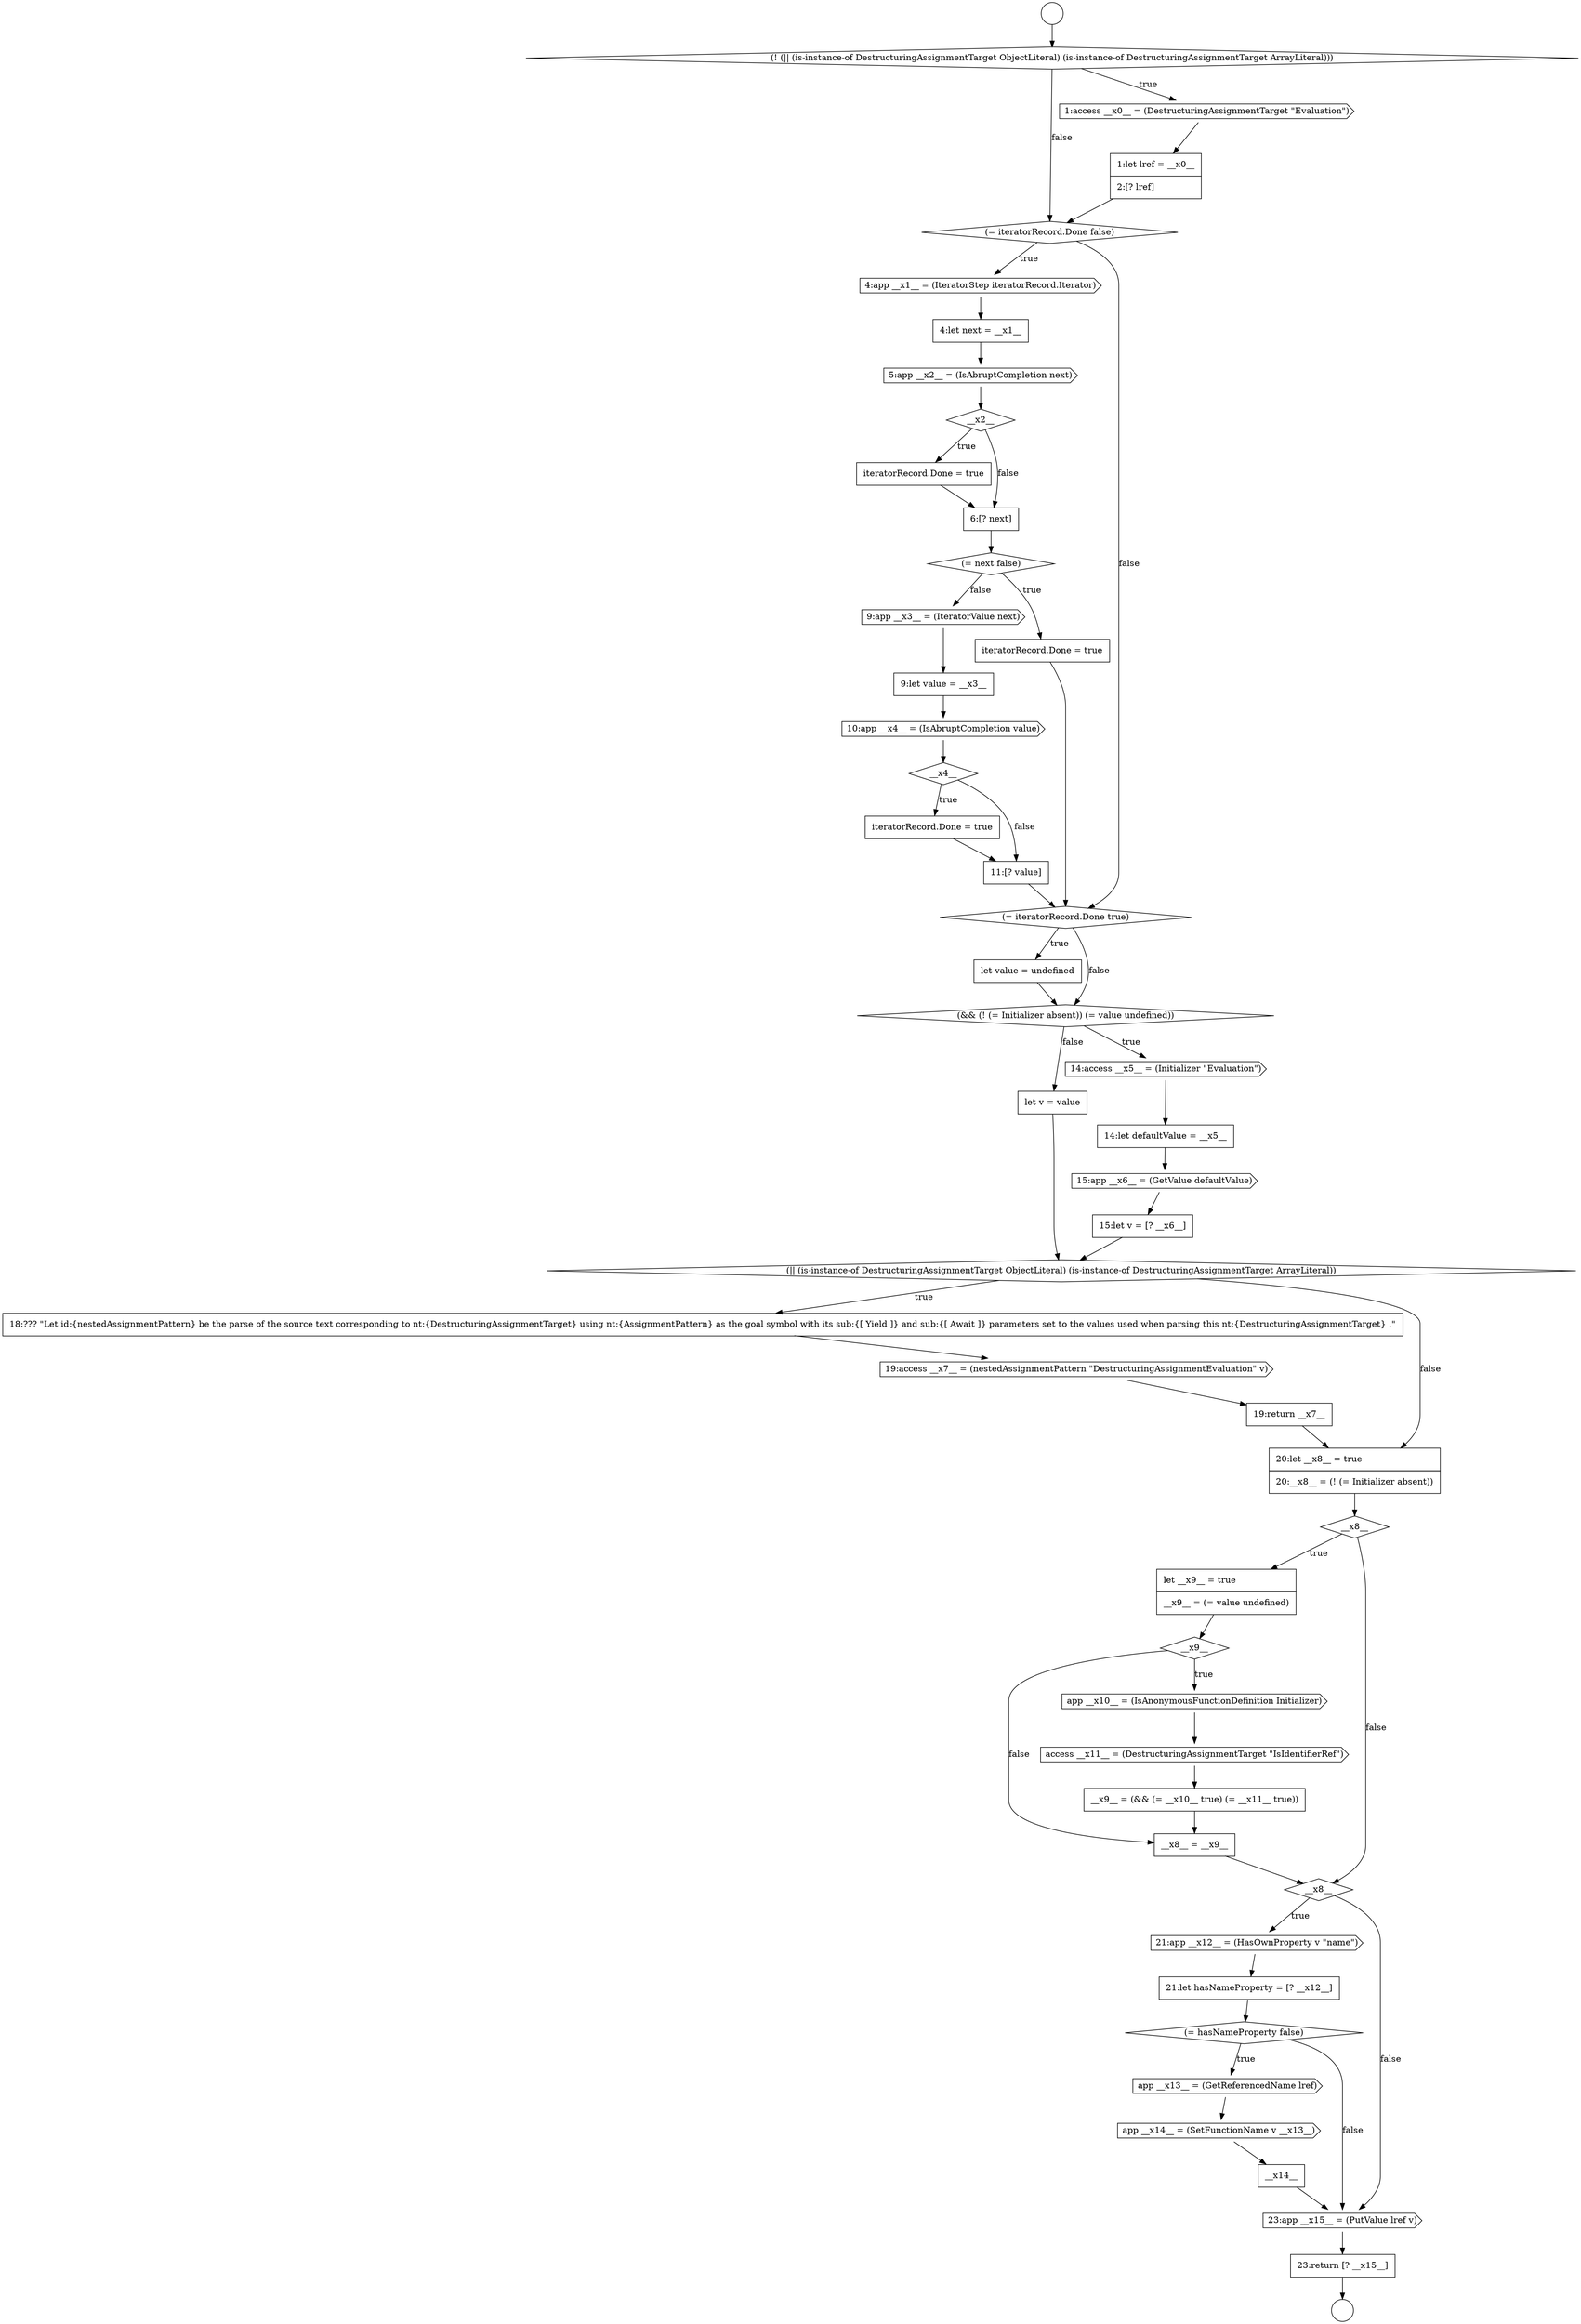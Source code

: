 digraph {
  node0 [shape=circle label=" " color="black" fillcolor="white" style=filled]
  node5 [shape=diamond, label=<<font color="black">(= iteratorRecord.Done false)</font>> color="black" fillcolor="white" style=filled]
  node10 [shape=none, margin=0, label=<<font color="black">
    <table border="0" cellborder="1" cellspacing="0" cellpadding="10">
      <tr><td align="left">iteratorRecord.Done = true</td></tr>
    </table>
  </font>> color="black" fillcolor="white" style=filled]
  node14 [shape=cds, label=<<font color="black">9:app __x3__ = (IteratorValue next)</font>> color="black" fillcolor="white" style=filled]
  node1 [shape=circle label=" " color="black" fillcolor="white" style=filled]
  node6 [shape=cds, label=<<font color="black">4:app __x1__ = (IteratorStep iteratorRecord.Iterator)</font>> color="black" fillcolor="white" style=filled]
  node9 [shape=diamond, label=<<font color="black">__x2__</font>> color="black" fillcolor="white" style=filled]
  node2 [shape=diamond, label=<<font color="black">(! (|| (is-instance-of DestructuringAssignmentTarget ObjectLiteral) (is-instance-of DestructuringAssignmentTarget ArrayLiteral)))</font>> color="black" fillcolor="white" style=filled]
  node12 [shape=diamond, label=<<font color="black">(= next false)</font>> color="black" fillcolor="white" style=filled]
  node8 [shape=cds, label=<<font color="black">5:app __x2__ = (IsAbruptCompletion next)</font>> color="black" fillcolor="white" style=filled]
  node4 [shape=none, margin=0, label=<<font color="black">
    <table border="0" cellborder="1" cellspacing="0" cellpadding="10">
      <tr><td align="left">1:let lref = __x0__</td></tr>
      <tr><td align="left">2:[? lref]</td></tr>
    </table>
  </font>> color="black" fillcolor="white" style=filled]
  node42 [shape=none, margin=0, label=<<font color="black">
    <table border="0" cellborder="1" cellspacing="0" cellpadding="10">
      <tr><td align="left">21:let hasNameProperty = [? __x12__]</td></tr>
    </table>
  </font>> color="black" fillcolor="white" style=filled]
  node24 [shape=none, margin=0, label=<<font color="black">
    <table border="0" cellborder="1" cellspacing="0" cellpadding="10">
      <tr><td align="left">14:let defaultValue = __x5__</td></tr>
    </table>
  </font>> color="black" fillcolor="white" style=filled]
  node37 [shape=cds, label=<<font color="black">access __x11__ = (DestructuringAssignmentTarget &quot;IsIdentifierRef&quot;)</font>> color="black" fillcolor="white" style=filled]
  node25 [shape=cds, label=<<font color="black">15:app __x6__ = (GetValue defaultValue)</font>> color="black" fillcolor="white" style=filled]
  node20 [shape=diamond, label=<<font color="black">(= iteratorRecord.Done true)</font>> color="black" fillcolor="white" style=filled]
  node46 [shape=none, margin=0, label=<<font color="black">
    <table border="0" cellborder="1" cellspacing="0" cellpadding="10">
      <tr><td align="left">__x14__</td></tr>
    </table>
  </font>> color="black" fillcolor="white" style=filled]
  node29 [shape=none, margin=0, label=<<font color="black">
    <table border="0" cellborder="1" cellspacing="0" cellpadding="10">
      <tr><td align="left">18:??? &quot;Let id:{nestedAssignmentPattern} be the parse of the source text corresponding to nt:{DestructuringAssignmentTarget} using nt:{AssignmentPattern} as the goal symbol with its sub:{[ Yield ]} and sub:{[ Await ]} parameters set to the values used when parsing this nt:{DestructuringAssignmentTarget} .&quot;</td></tr>
    </table>
  </font>> color="black" fillcolor="white" style=filled]
  node21 [shape=none, margin=0, label=<<font color="black">
    <table border="0" cellborder="1" cellspacing="0" cellpadding="10">
      <tr><td align="left">let value = undefined</td></tr>
    </table>
  </font>> color="black" fillcolor="white" style=filled]
  node33 [shape=diamond, label=<<font color="black">__x8__</font>> color="black" fillcolor="white" style=filled]
  node28 [shape=diamond, label=<<font color="black">(|| (is-instance-of DestructuringAssignmentTarget ObjectLiteral) (is-instance-of DestructuringAssignmentTarget ArrayLiteral))</font>> color="black" fillcolor="white" style=filled]
  node38 [shape=none, margin=0, label=<<font color="black">
    <table border="0" cellborder="1" cellspacing="0" cellpadding="10">
      <tr><td align="left">__x9__ = (&amp;&amp; (= __x10__ true) (= __x11__ true))</td></tr>
    </table>
  </font>> color="black" fillcolor="white" style=filled]
  node13 [shape=none, margin=0, label=<<font color="black">
    <table border="0" cellborder="1" cellspacing="0" cellpadding="10">
      <tr><td align="left">iteratorRecord.Done = true</td></tr>
    </table>
  </font>> color="black" fillcolor="white" style=filled]
  node41 [shape=cds, label=<<font color="black">21:app __x12__ = (HasOwnProperty v &quot;name&quot;)</font>> color="black" fillcolor="white" style=filled]
  node45 [shape=cds, label=<<font color="black">app __x14__ = (SetFunctionName v __x13__)</font>> color="black" fillcolor="white" style=filled]
  node17 [shape=diamond, label=<<font color="black">__x4__</font>> color="black" fillcolor="white" style=filled]
  node32 [shape=none, margin=0, label=<<font color="black">
    <table border="0" cellborder="1" cellspacing="0" cellpadding="10">
      <tr><td align="left">20:let __x8__ = true</td></tr>
      <tr><td align="left">20:__x8__ = (! (= Initializer absent))</td></tr>
    </table>
  </font>> color="black" fillcolor="white" style=filled]
  node34 [shape=none, margin=0, label=<<font color="black">
    <table border="0" cellborder="1" cellspacing="0" cellpadding="10">
      <tr><td align="left">let __x9__ = true</td></tr>
      <tr><td align="left">__x9__ = (= value undefined)</td></tr>
    </table>
  </font>> color="black" fillcolor="white" style=filled]
  node22 [shape=diamond, label=<<font color="black">(&amp;&amp; (! (= Initializer absent)) (= value undefined))</font>> color="black" fillcolor="white" style=filled]
  node44 [shape=cds, label=<<font color="black">app __x13__ = (GetReferencedName lref)</font>> color="black" fillcolor="white" style=filled]
  node27 [shape=none, margin=0, label=<<font color="black">
    <table border="0" cellborder="1" cellspacing="0" cellpadding="10">
      <tr><td align="left">let v = value</td></tr>
    </table>
  </font>> color="black" fillcolor="white" style=filled]
  node7 [shape=none, margin=0, label=<<font color="black">
    <table border="0" cellborder="1" cellspacing="0" cellpadding="10">
      <tr><td align="left">4:let next = __x1__</td></tr>
    </table>
  </font>> color="black" fillcolor="white" style=filled]
  node39 [shape=none, margin=0, label=<<font color="black">
    <table border="0" cellborder="1" cellspacing="0" cellpadding="10">
      <tr><td align="left">__x8__ = __x9__</td></tr>
    </table>
  </font>> color="black" fillcolor="white" style=filled]
  node3 [shape=cds, label=<<font color="black">1:access __x0__ = (DestructuringAssignmentTarget &quot;Evaluation&quot;)</font>> color="black" fillcolor="white" style=filled]
  node35 [shape=diamond, label=<<font color="black">__x9__</font>> color="black" fillcolor="white" style=filled]
  node48 [shape=none, margin=0, label=<<font color="black">
    <table border="0" cellborder="1" cellspacing="0" cellpadding="10">
      <tr><td align="left">23:return [? __x15__]</td></tr>
    </table>
  </font>> color="black" fillcolor="white" style=filled]
  node18 [shape=none, margin=0, label=<<font color="black">
    <table border="0" cellborder="1" cellspacing="0" cellpadding="10">
      <tr><td align="left">iteratorRecord.Done = true</td></tr>
    </table>
  </font>> color="black" fillcolor="white" style=filled]
  node16 [shape=cds, label=<<font color="black">10:app __x4__ = (IsAbruptCompletion value)</font>> color="black" fillcolor="white" style=filled]
  node31 [shape=none, margin=0, label=<<font color="black">
    <table border="0" cellborder="1" cellspacing="0" cellpadding="10">
      <tr><td align="left">19:return __x7__</td></tr>
    </table>
  </font>> color="black" fillcolor="white" style=filled]
  node11 [shape=none, margin=0, label=<<font color="black">
    <table border="0" cellborder="1" cellspacing="0" cellpadding="10">
      <tr><td align="left">6:[? next]</td></tr>
    </table>
  </font>> color="black" fillcolor="white" style=filled]
  node43 [shape=diamond, label=<<font color="black">(= hasNameProperty false)</font>> color="black" fillcolor="white" style=filled]
  node40 [shape=diamond, label=<<font color="black">__x8__</font>> color="black" fillcolor="white" style=filled]
  node26 [shape=none, margin=0, label=<<font color="black">
    <table border="0" cellborder="1" cellspacing="0" cellpadding="10">
      <tr><td align="left">15:let v = [? __x6__]</td></tr>
    </table>
  </font>> color="black" fillcolor="white" style=filled]
  node23 [shape=cds, label=<<font color="black">14:access __x5__ = (Initializer &quot;Evaluation&quot;)</font>> color="black" fillcolor="white" style=filled]
  node36 [shape=cds, label=<<font color="black">app __x10__ = (IsAnonymousFunctionDefinition Initializer)</font>> color="black" fillcolor="white" style=filled]
  node30 [shape=cds, label=<<font color="black">19:access __x7__ = (nestedAssignmentPattern &quot;DestructuringAssignmentEvaluation&quot; v)</font>> color="black" fillcolor="white" style=filled]
  node19 [shape=none, margin=0, label=<<font color="black">
    <table border="0" cellborder="1" cellspacing="0" cellpadding="10">
      <tr><td align="left">11:[? value]</td></tr>
    </table>
  </font>> color="black" fillcolor="white" style=filled]
  node47 [shape=cds, label=<<font color="black">23:app __x15__ = (PutValue lref v)</font>> color="black" fillcolor="white" style=filled]
  node15 [shape=none, margin=0, label=<<font color="black">
    <table border="0" cellborder="1" cellspacing="0" cellpadding="10">
      <tr><td align="left">9:let value = __x3__</td></tr>
    </table>
  </font>> color="black" fillcolor="white" style=filled]
  node3 -> node4 [ color="black"]
  node29 -> node30 [ color="black"]
  node26 -> node28 [ color="black"]
  node15 -> node16 [ color="black"]
  node19 -> node20 [ color="black"]
  node30 -> node31 [ color="black"]
  node25 -> node26 [ color="black"]
  node24 -> node25 [ color="black"]
  node13 -> node20 [ color="black"]
  node38 -> node39 [ color="black"]
  node39 -> node40 [ color="black"]
  node7 -> node8 [ color="black"]
  node18 -> node19 [ color="black"]
  node42 -> node43 [ color="black"]
  node34 -> node35 [ color="black"]
  node11 -> node12 [ color="black"]
  node9 -> node10 [label=<<font color="black">true</font>> color="black"]
  node9 -> node11 [label=<<font color="black">false</font>> color="black"]
  node22 -> node23 [label=<<font color="black">true</font>> color="black"]
  node22 -> node27 [label=<<font color="black">false</font>> color="black"]
  node2 -> node3 [label=<<font color="black">true</font>> color="black"]
  node2 -> node5 [label=<<font color="black">false</font>> color="black"]
  node43 -> node44 [label=<<font color="black">true</font>> color="black"]
  node43 -> node47 [label=<<font color="black">false</font>> color="black"]
  node45 -> node46 [ color="black"]
  node0 -> node2 [ color="black"]
  node36 -> node37 [ color="black"]
  node6 -> node7 [ color="black"]
  node44 -> node45 [ color="black"]
  node27 -> node28 [ color="black"]
  node37 -> node38 [ color="black"]
  node23 -> node24 [ color="black"]
  node14 -> node15 [ color="black"]
  node31 -> node32 [ color="black"]
  node10 -> node11 [ color="black"]
  node40 -> node41 [label=<<font color="black">true</font>> color="black"]
  node40 -> node47 [label=<<font color="black">false</font>> color="black"]
  node47 -> node48 [ color="black"]
  node20 -> node21 [label=<<font color="black">true</font>> color="black"]
  node20 -> node22 [label=<<font color="black">false</font>> color="black"]
  node35 -> node36 [label=<<font color="black">true</font>> color="black"]
  node35 -> node39 [label=<<font color="black">false</font>> color="black"]
  node4 -> node5 [ color="black"]
  node8 -> node9 [ color="black"]
  node21 -> node22 [ color="black"]
  node16 -> node17 [ color="black"]
  node46 -> node47 [ color="black"]
  node32 -> node33 [ color="black"]
  node48 -> node1 [ color="black"]
  node33 -> node34 [label=<<font color="black">true</font>> color="black"]
  node33 -> node40 [label=<<font color="black">false</font>> color="black"]
  node5 -> node6 [label=<<font color="black">true</font>> color="black"]
  node5 -> node20 [label=<<font color="black">false</font>> color="black"]
  node28 -> node29 [label=<<font color="black">true</font>> color="black"]
  node28 -> node32 [label=<<font color="black">false</font>> color="black"]
  node17 -> node18 [label=<<font color="black">true</font>> color="black"]
  node17 -> node19 [label=<<font color="black">false</font>> color="black"]
  node12 -> node13 [label=<<font color="black">true</font>> color="black"]
  node12 -> node14 [label=<<font color="black">false</font>> color="black"]
  node41 -> node42 [ color="black"]
}
